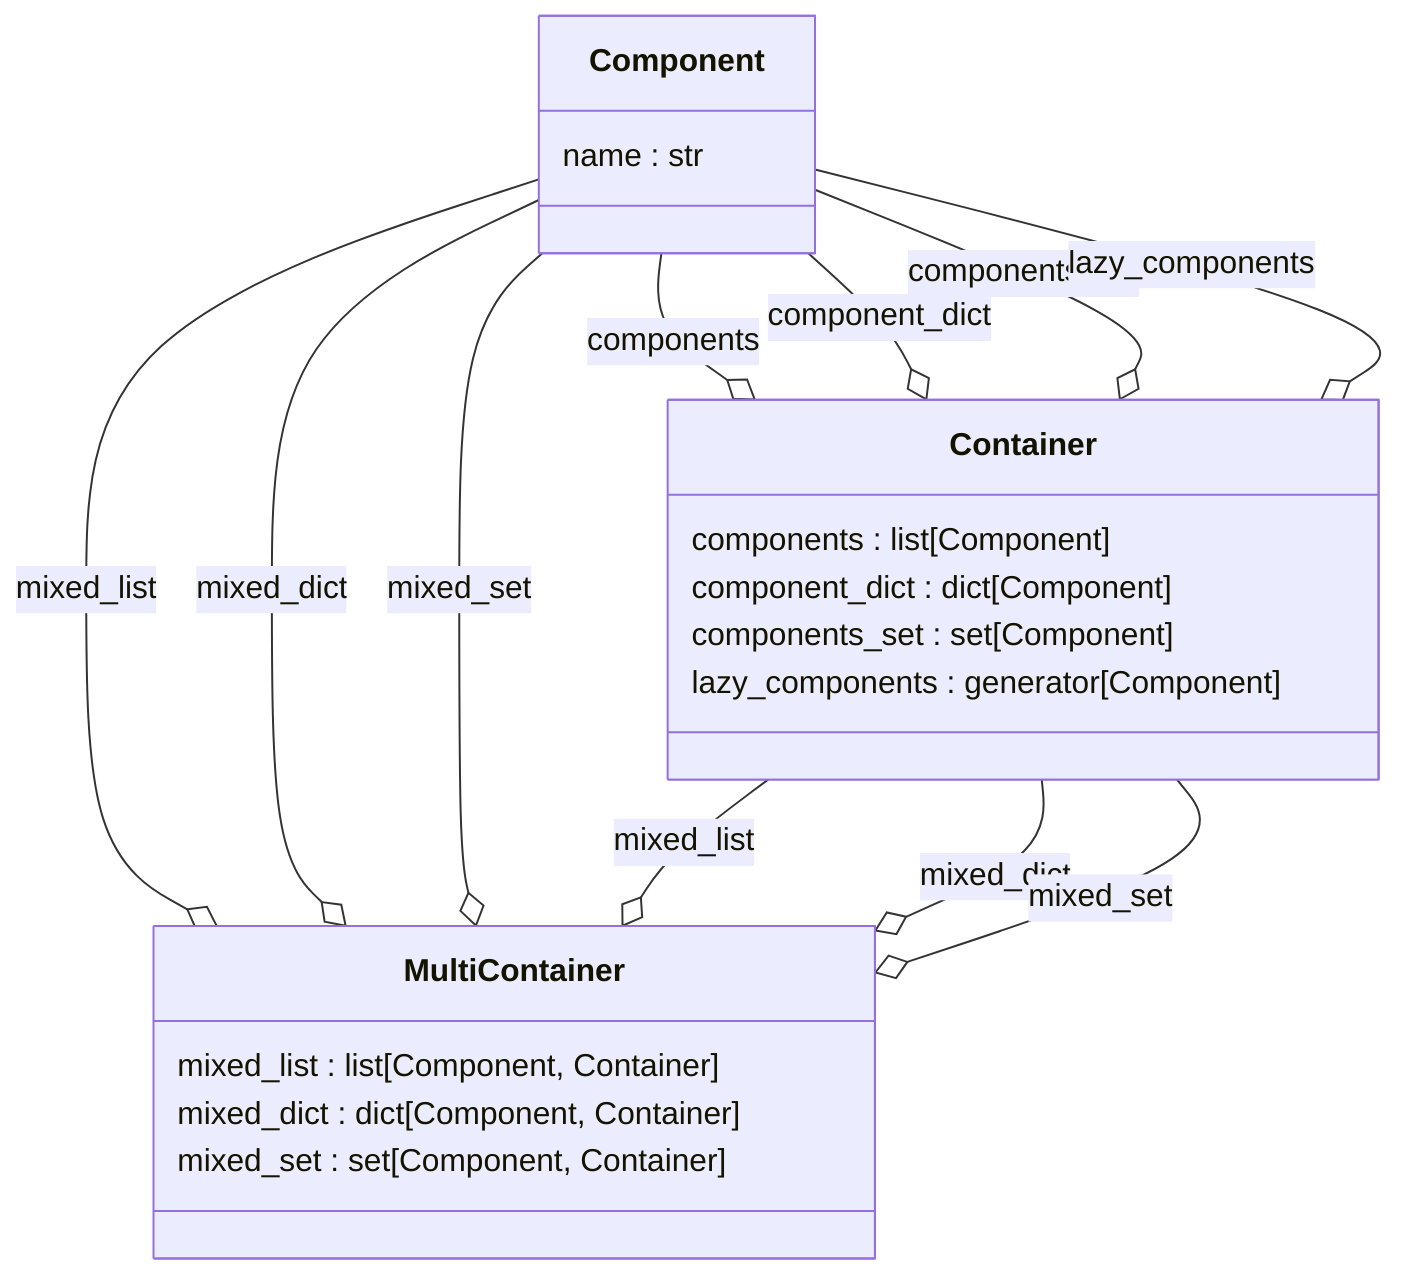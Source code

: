 classDiagram
  class Component {
    name : str
  }
  class Container {
    components : list[Component]
    component_dict : dict[Component]
    components_set : set[Component]
    lazy_components : generator[Component]
  }
  class MultiContainer {
    mixed_list : list[Component, Container]
    mixed_dict : dict[Component, Container]
    mixed_set : set[Component, Container]
  }
  Component --o Container : components
  Component --o Container : component_dict
  Component --o Container : components_set
  Component --o Container : lazy_components
  Component --o MultiContainer : mixed_list
  Component --o MultiContainer : mixed_dict
  Component --o MultiContainer : mixed_set
  Container --o MultiContainer : mixed_list
  Container --o MultiContainer : mixed_dict
  Container --o MultiContainer : mixed_set